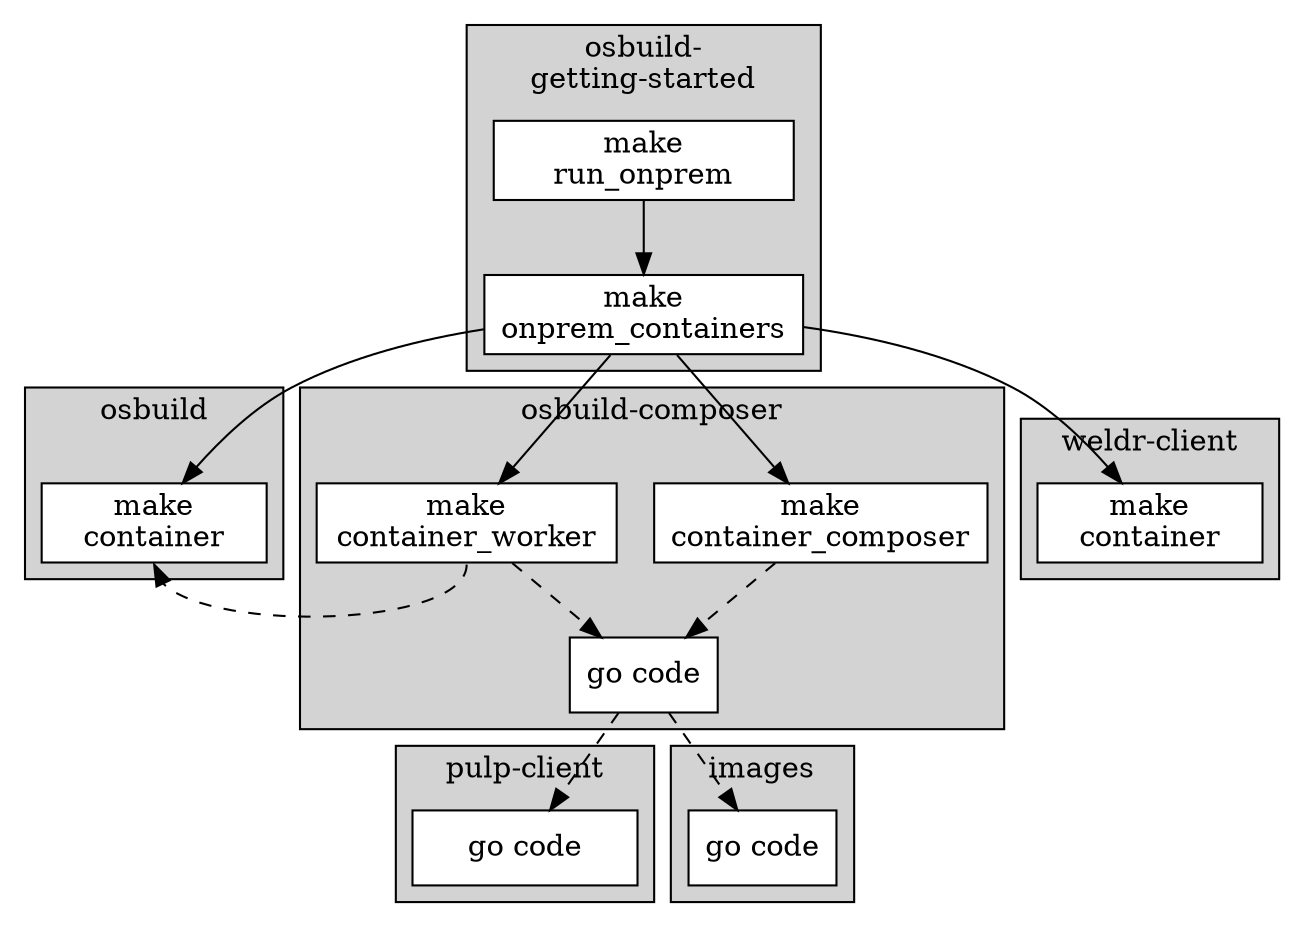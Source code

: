 digraph src_compile {
    newrank=true;
    subgraph cluster_osbuild_getting_started {
        node [ shape=box; fillcolor=white; style=filled; ]
        style=filled; fillcolor=lightgrey;

        label = "osbuild-\ngetting-started";
        osbuild_getting_started_makefile [
          label = "make\nonprem_containers"
          width = 2;
        ];
        osbuild_getting_started_run [
          label = "make\nrun_onprem"
          width = 2;
        ];
    }

    subgraph cluster_osbuild {
        node [ shape=box; fillcolor=white; style=filled; ]
        style=filled; fillcolor=lightgrey;

        label = "osbuild\n&nbsp;";
        osbuild_makefile [
          label = "make\ncontainer";
          width = 1.5;
        ];
    }

    subgraph cluster_osbuild_composer {
        node [ shape=box; fillcolor=white; style=filled; ]
        style=filled; fillcolor=lightgrey;

        label = "osbuild-composer\n&nbsp;";
        osbuild_composer_makefile_composer [
          label = "make\ncontainer_composer"
          width = 2;
        ];
        osbuild_composer_makefile_worker [
          label = "make\ncontainer_worker"
          width = 2;
        ];

        osbuild_composer_go [ label = "go code"; ];
    }

    subgraph cluster_weldr_client {
        node [ shape=box; fillcolor=white; style=filled; ]
        style=filled; fillcolor=lightgrey;

        label = "weldr-client";
        weldr_client_makefile [
          label = "make\ncontainer"
          width = 1.5;
        ];
    }
    subgraph cluster_pulp_client {
        node [ shape=box; fillcolor=white; style=filled; ]
        style=filled; fillcolor=lightgrey;

        label = "pulp-client";
        pulp_client_go [
          label = "go code";
          width = 1.5;
        ];
    }
    subgraph cluster_images {
        node [ shape=box; fillcolor=white; style=filled; ]
        style=filled; fillcolor=lightgrey;

        label = "images";
        images_go [label = "go code";];
    }
    { rank=same;
      osbuild_makefile;
      osbuild_composer_makefile_worker;
      osbuild_composer_makefile_composer;
      weldr_client_makefile;

    }
    { rank=same;
        edge [style=dashed; headport=s; tailport=s];
        pulp_client_go;
        images_go;
    }
    osbuild_composer_go -> pulp_client_go [style=dashed;];
    osbuild_composer_go -> images_go [style=dashed;];

    osbuild_getting_started_run -> osbuild_getting_started_makefile;

    osbuild_getting_started_makefile -> osbuild_makefile;
    osbuild_getting_started_makefile -> osbuild_composer_makefile_worker;
    osbuild_getting_started_makefile -> osbuild_composer_makefile_composer;


    osbuild_getting_started_makefile -> weldr_client_makefile;
    osbuild_composer_makefile_worker -> osbuild_composer_go [style=dashed];
    osbuild_composer_makefile_composer -> osbuild_composer_go [style=dashed];

    osbuild_composer_makefile_worker -> osbuild_makefile [style=dashed; headport=s; tailport=s];

}
